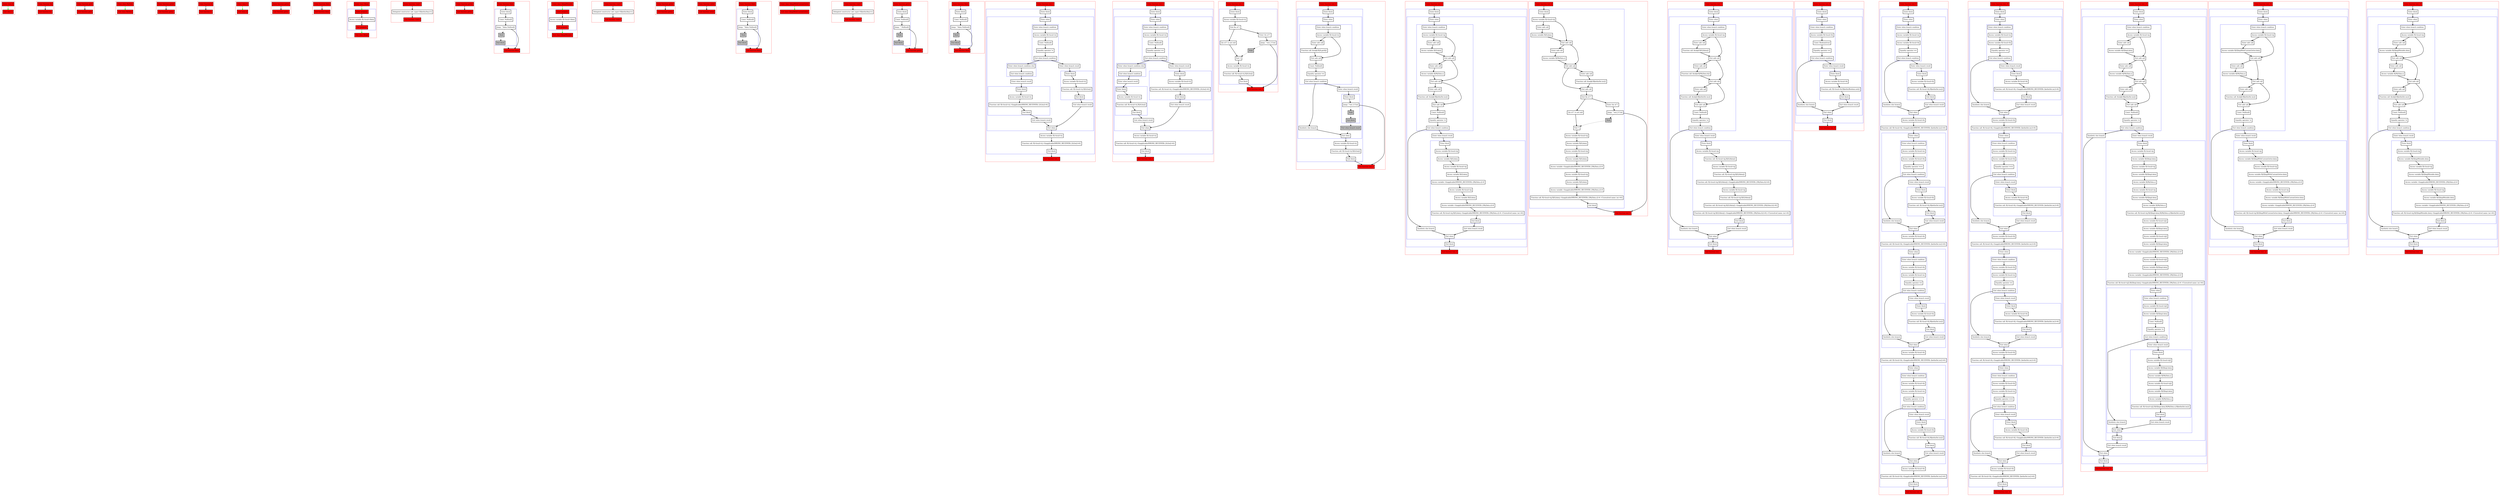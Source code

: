 digraph nullability_kt {
    graph [nodesep=3]
    node [shape=box penwidth=2]
    edge [penwidth=2]

    subgraph cluster_0 {
        color=red
        0 [label="Enter class A" style="filled" fillcolor=red];
        1 [label="Exit class A" style="filled" fillcolor=red];
    }
    0 -> {1} [color=green];

    subgraph cluster_1 {
        color=red
        2 [label="Enter function foo" style="filled" fillcolor=red];
        3 [label="Exit function foo" style="filled" fillcolor=red];
    }
    2 -> {3};

    subgraph cluster_2 {
        color=red
        4 [label="Enter function getA" style="filled" fillcolor=red];
        5 [label="Exit function getA" style="filled" fillcolor=red];
    }
    4 -> {5};

    subgraph cluster_3 {
        color=red
        6 [label="Enter class MyData" style="filled" fillcolor=red];
        7 [label="Exit class MyData" style="filled" fillcolor=red];
    }
    6 -> {7} [color=green];

    subgraph cluster_4 {
        color=red
        8 [label="Enter function getter" style="filled" fillcolor=red];
        9 [label="Exit function getter" style="filled" fillcolor=red];
    }
    8 -> {9};

    subgraph cluster_5 {
        color=red
        10 [label="Enter function fs" style="filled" fillcolor=red];
        11 [label="Exit function fs" style="filled" fillcolor=red];
    }
    10 -> {11};

    subgraph cluster_6 {
        color=red
        12 [label="Enter class Q" style="filled" fillcolor=red];
        13 [label="Exit class Q" style="filled" fillcolor=red];
    }
    12 -> {13} [color=green];

    subgraph cluster_7 {
        color=red
        14 [label="Enter function getter" style="filled" fillcolor=red];
        15 [label="Exit function getter" style="filled" fillcolor=red];
    }
    14 -> {15};

    subgraph cluster_8 {
        color=red
        16 [label="Enter function fdata" style="filled" fillcolor=red];
        17 [label="Exit function fdata" style="filled" fillcolor=red];
    }
    16 -> {17};

    subgraph cluster_9 {
        color=red
        18 [label="Enter class QImpl" style="filled" fillcolor=red];
        subgraph cluster_10 {
            color=blue
            20 [label="Enter property" style="filled" fillcolor=red];
            21 [label="Access variable R|<local>/data|"];
            22 [label="Exit property" style="filled" fillcolor=red];
        }
        19 [label="Exit class QImpl" style="filled" fillcolor=red];
    }
    18 -> {20} [color=green];
    20 -> {21};
    21 -> {22};
    22 -> {19} [color=green];

    subgraph cluster_11 {
        color=red
        23 [label="Enter function <init>" style="filled" fillcolor=red];
        24 [label="Delegated constructor call: super<R|kotlin/Any|>()"];
        25 [label="Exit function <init>" style="filled" fillcolor=red];
    }
    23 -> {24};
    24 -> {25};

    subgraph cluster_12 {
        color=red
        26 [label="Enter function getter" style="filled" fillcolor=red];
        27 [label="Exit function getter" style="filled" fillcolor=red];
    }
    26 -> {27};

    subgraph cluster_13 {
        color=red
        28 [label="Enter function fdata" style="filled" fillcolor=red];
        subgraph cluster_14 {
            color=blue
            29 [label="Enter block"];
            30 [label="Const: Null(null)"];
            31 [label="Jump: ^fdata Null(null)"];
            32 [label="Stub" style="filled" fillcolor=gray];
            33 [label="Exit block" style="filled" fillcolor=gray];
        }
        34 [label="Exit function fdata" style="filled" fillcolor=red];
    }
    28 -> {29};
    29 -> {30};
    30 -> {31};
    31 -> {34};
    31 -> {32} [style=dotted];
    32 -> {33} [style=dotted];
    33 -> {34} [style=dotted];

    subgraph cluster_15 {
        color=red
        35 [label="Enter class QImplMutable" style="filled" fillcolor=red];
        subgraph cluster_16 {
            color=blue
            37 [label="Enter property" style="filled" fillcolor=red];
            38 [label="Access variable R|<local>/data|"];
            39 [label="Exit property" style="filled" fillcolor=red];
        }
        36 [label="Exit class QImplMutable" style="filled" fillcolor=red];
    }
    35 -> {37} [color=green];
    37 -> {38};
    38 -> {39};
    39 -> {36} [color=green];

    subgraph cluster_17 {
        color=red
        40 [label="Enter function <init>" style="filled" fillcolor=red];
        41 [label="Delegated constructor call: super<R|kotlin/Any|>()"];
        42 [label="Exit function <init>" style="filled" fillcolor=red];
    }
    40 -> {41};
    41 -> {42};

    subgraph cluster_18 {
        color=red
        43 [label="Enter function getter" style="filled" fillcolor=red];
        44 [label="Exit function getter" style="filled" fillcolor=red];
    }
    43 -> {44};

    subgraph cluster_19 {
        color=red
        45 [label="Enter function setter" style="filled" fillcolor=red];
        46 [label="Exit function setter" style="filled" fillcolor=red];
    }
    45 -> {46};

    subgraph cluster_20 {
        color=red
        47 [label="Enter function fdata" style="filled" fillcolor=red];
        subgraph cluster_21 {
            color=blue
            48 [label="Enter block"];
            49 [label="Const: Null(null)"];
            50 [label="Jump: ^fdata Null(null)"];
            51 [label="Stub" style="filled" fillcolor=gray];
            52 [label="Exit block" style="filled" fillcolor=gray];
        }
        53 [label="Exit function fdata" style="filled" fillcolor=red];
    }
    47 -> {48};
    48 -> {49};
    49 -> {50};
    50 -> {53};
    50 -> {51} [style=dotted];
    51 -> {52} [style=dotted];
    52 -> {53} [style=dotted];

    subgraph cluster_22 {
        color=red
        54 [label="Enter class QImplWithCustomGetter" style="filled" fillcolor=red];
        55 [label="Exit class QImplWithCustomGetter" style="filled" fillcolor=red];
    }
    54 -> {55} [color=green];

    subgraph cluster_23 {
        color=red
        56 [label="Enter function <init>" style="filled" fillcolor=red];
        57 [label="Delegated constructor call: super<R|kotlin/Any|>()"];
        58 [label="Exit function <init>" style="filled" fillcolor=red];
    }
    56 -> {57};
    57 -> {58};

    subgraph cluster_24 {
        color=red
        59 [label="Enter function getter" style="filled" fillcolor=red];
        subgraph cluster_25 {
            color=blue
            60 [label="Enter block"];
            61 [label="Const: Null(null)"];
            62 [label="Jump: ^ Null(null)"];
            63 [label="Stub" style="filled" fillcolor=gray];
            64 [label="Exit block" style="filled" fillcolor=gray];
        }
        65 [label="Exit function getter" style="filled" fillcolor=red];
    }
    59 -> {60};
    60 -> {61};
    61 -> {62};
    62 -> {65};
    62 -> {63} [style=dotted];
    63 -> {64} [style=dotted];
    64 -> {65} [style=dotted];

    subgraph cluster_26 {
        color=red
        66 [label="Enter function fdata" style="filled" fillcolor=red];
        subgraph cluster_27 {
            color=blue
            67 [label="Enter block"];
            68 [label="Const: Null(null)"];
            69 [label="Jump: ^fdata Null(null)"];
            70 [label="Stub" style="filled" fillcolor=gray];
            71 [label="Exit block" style="filled" fillcolor=gray];
        }
        72 [label="Exit function fdata" style="filled" fillcolor=red];
    }
    66 -> {67};
    67 -> {68};
    68 -> {69};
    69 -> {72};
    69 -> {70} [style=dotted];
    70 -> {71} [style=dotted];
    71 -> {72} [style=dotted];

    subgraph cluster_28 {
        color=red
        73 [label="Enter function test_1" style="filled" fillcolor=red];
        subgraph cluster_29 {
            color=blue
            74 [label="Enter block"];
            subgraph cluster_30 {
                color=blue
                75 [label="Enter when"];
                subgraph cluster_31 {
                    color=blue
                    76 [label="Enter when branch condition "];
                    77 [label="Access variable R|<local>/x|"];
                    78 [label="Const: Null(null)"];
                    79 [label="Equality operator !="];
                    80 [label="Exit when branch condition"];
                }
                subgraph cluster_32 {
                    color=blue
                    81 [label="Enter when branch condition else"];
                    82 [label="Exit when branch condition"];
                }
                83 [label="Enter when branch result"];
                subgraph cluster_33 {
                    color=blue
                    84 [label="Enter block"];
                    85 [label="Access variable R|<local>/x|"];
                    86 [label="Function call: R|<local>/x|.<Inapplicable(WRONG_RECEIVER): [/A.foo]>#()"];
                    87 [label="Exit block"];
                }
                88 [label="Exit when branch result"];
                89 [label="Enter when branch result"];
                subgraph cluster_34 {
                    color=blue
                    90 [label="Enter block"];
                    91 [label="Access variable R|<local>/x|"];
                    92 [label="Function call: R|<local>/x|.R|/A.foo|()"];
                    93 [label="Exit block"];
                }
                94 [label="Exit when branch result"];
                95 [label="Exit when"];
            }
            96 [label="Access variable R|<local>/x|"];
            97 [label="Function call: R|<local>/x|.<Inapplicable(WRONG_RECEIVER): [/A.foo]>#()"];
            98 [label="Exit block"];
        }
        99 [label="Exit function test_1" style="filled" fillcolor=red];
    }
    73 -> {74};
    74 -> {75};
    75 -> {76};
    76 -> {77};
    77 -> {78};
    78 -> {79};
    79 -> {80};
    80 -> {89 81};
    81 -> {82};
    82 -> {83};
    83 -> {84};
    84 -> {85};
    85 -> {86};
    86 -> {87};
    87 -> {88};
    88 -> {95};
    89 -> {90};
    90 -> {91};
    91 -> {92};
    92 -> {93};
    93 -> {94};
    94 -> {95};
    95 -> {96};
    96 -> {97};
    97 -> {98};
    98 -> {99};

    subgraph cluster_35 {
        color=red
        100 [label="Enter function test_2" style="filled" fillcolor=red];
        subgraph cluster_36 {
            color=blue
            101 [label="Enter block"];
            subgraph cluster_37 {
                color=blue
                102 [label="Enter when"];
                subgraph cluster_38 {
                    color=blue
                    103 [label="Enter when branch condition "];
                    104 [label="Access variable R|<local>/x|"];
                    105 [label="Const: Null(null)"];
                    106 [label="Equality operator =="];
                    107 [label="Exit when branch condition"];
                }
                subgraph cluster_39 {
                    color=blue
                    108 [label="Enter when branch condition else"];
                    109 [label="Exit when branch condition"];
                }
                110 [label="Enter when branch result"];
                subgraph cluster_40 {
                    color=blue
                    111 [label="Enter block"];
                    112 [label="Access variable R|<local>/x|"];
                    113 [label="Function call: R|<local>/x|.R|/A.foo|()"];
                    114 [label="Exit block"];
                }
                115 [label="Exit when branch result"];
                116 [label="Enter when branch result"];
                subgraph cluster_41 {
                    color=blue
                    117 [label="Enter block"];
                    118 [label="Access variable R|<local>/x|"];
                    119 [label="Function call: R|<local>/x|.<Inapplicable(WRONG_RECEIVER): [/A.foo]>#()"];
                    120 [label="Exit block"];
                }
                121 [label="Exit when branch result"];
                122 [label="Exit when"];
            }
            123 [label="Access variable R|<local>/x|"];
            124 [label="Function call: R|<local>/x|.<Inapplicable(WRONG_RECEIVER): [/A.foo]>#()"];
            125 [label="Exit block"];
        }
        126 [label="Exit function test_2" style="filled" fillcolor=red];
    }
    100 -> {101};
    101 -> {102};
    102 -> {103};
    103 -> {104};
    104 -> {105};
    105 -> {106};
    106 -> {107};
    107 -> {116 108};
    108 -> {109};
    109 -> {110};
    110 -> {111};
    111 -> {112};
    112 -> {113};
    113 -> {114};
    114 -> {115};
    115 -> {122};
    116 -> {117};
    117 -> {118};
    118 -> {119};
    119 -> {120};
    120 -> {121};
    121 -> {122};
    122 -> {123};
    123 -> {124};
    124 -> {125};
    125 -> {126};

    subgraph cluster_42 {
        color=red
        127 [label="Enter function test_3" style="filled" fillcolor=red];
        subgraph cluster_43 {
            color=blue
            128 [label="Enter block"];
            129 [label="Access variable R|<local>/x|"];
            130 [label="Exit lhs of ?:"];
            131 [label="Enter rhs of ?:"];
            132 [label="Jump: ^test_3 Unit"];
            133 [label="Stub" style="filled" fillcolor=gray];
            134 [label="Lhs of ?: is not null"];
            135 [label="Exit ?:"];
            136 [label="Access variable R|<local>/x|"];
            137 [label="Function call: R|<local>/x|.R|/A.foo|()"];
            138 [label="Exit block"];
        }
        139 [label="Exit function test_3" style="filled" fillcolor=red];
    }
    127 -> {128};
    128 -> {129};
    129 -> {130};
    130 -> {134 131};
    131 -> {132};
    132 -> {139};
    132 -> {133} [style=dotted];
    133 -> {135} [style=dotted];
    134 -> {135};
    135 -> {136};
    136 -> {137};
    137 -> {138};
    138 -> {139};

    subgraph cluster_44 {
        color=red
        140 [label="Enter function test_4" style="filled" fillcolor=red];
        subgraph cluster_45 {
            color=blue
            141 [label="Enter block"];
            subgraph cluster_46 {
                color=blue
                142 [label="Enter when"];
                subgraph cluster_47 {
                    color=blue
                    143 [label="Enter when branch condition "];
                    144 [label="Access variable R|<local>/x|"];
                    145 [label="Enter safe call"];
                    146 [label="Function call: $subj$.R|/A.getA|()"];
                    147 [label="Exit safe call"];
                    148 [label="Const: Null(null)"];
                    149 [label="Equality operator =="];
                    150 [label="Exit when branch condition"];
                }
                151 [label="Synthetic else branch"];
                152 [label="Enter when branch result"];
                subgraph cluster_48 {
                    color=blue
                    153 [label="Enter block"];
                    154 [label="Jump: ^test_4 Unit"];
                    155 [label="Stub" style="filled" fillcolor=gray];
                    156 [label="Exit block" style="filled" fillcolor=gray];
                }
                157 [label="Exit when branch result" style="filled" fillcolor=gray];
                158 [label="Exit when"];
            }
            159 [label="Access variable R|<local>/x|"];
            160 [label="Function call: R|<local>/x|.R|/A.foo|()"];
            161 [label="Exit block"];
        }
        162 [label="Exit function test_4" style="filled" fillcolor=red];
    }
    140 -> {141};
    141 -> {142};
    142 -> {143};
    143 -> {144};
    144 -> {145 147};
    145 -> {146};
    146 -> {147};
    147 -> {148};
    148 -> {149};
    149 -> {150};
    150 -> {152 151};
    151 -> {158};
    152 -> {153};
    153 -> {154};
    154 -> {162};
    154 -> {155} [style=dotted];
    155 -> {156} [style=dotted];
    156 -> {157} [style=dotted];
    157 -> {158} [style=dotted];
    158 -> {159};
    159 -> {160};
    160 -> {161};
    161 -> {162};

    subgraph cluster_49 {
        color=red
        163 [label="Enter function test_5" style="filled" fillcolor=red];
        subgraph cluster_50 {
            color=blue
            164 [label="Enter block"];
            subgraph cluster_51 {
                color=blue
                165 [label="Enter when"];
                subgraph cluster_52 {
                    color=blue
                    166 [label="Enter when branch condition "];
                    167 [label="Access variable R|<local>/q|"];
                    168 [label="Enter safe call"];
                    169 [label="Access variable R|/Q.data|"];
                    170 [label="Exit safe call"];
                    171 [label="Enter safe call"];
                    172 [label="Access variable R|/MyData.s|"];
                    173 [label="Exit safe call"];
                    174 [label="Enter safe call"];
                    175 [label="Function call: $subj$.R|kotlin/Int.inc|()"];
                    176 [label="Exit safe call"];
                    177 [label="Const: Null(null)"];
                    178 [label="Equality operator !="];
                    179 [label="Exit when branch condition"];
                }
                180 [label="Synthetic else branch"];
                181 [label="Enter when branch result"];
                subgraph cluster_53 {
                    color=blue
                    182 [label="Enter block"];
                    183 [label="Access variable R|<local>/q|"];
                    184 [label="Access variable R|/Q.data|"];
                    185 [label="Access variable R|<local>/q|"];
                    186 [label="Access variable R|/Q.data|"];
                    187 [label="Access variable <Inapplicable(WRONG_RECEIVER): [/MyData.s]>#"];
                    188 [label="Access variable R|<local>/q|"];
                    189 [label="Access variable R|/Q.data|"];
                    190 [label="Access variable <Inapplicable(WRONG_RECEIVER): [/MyData.s]>#"];
                    191 [label="Function call: R|<local>/q|.R|/Q.data|.<Inapplicable(WRONG_RECEIVER): [/MyData.s]>#.<Unresolved name: inc>#()"];
                    192 [label="Exit block"];
                }
                193 [label="Exit when branch result"];
                194 [label="Exit when"];
            }
            195 [label="Exit block"];
        }
        196 [label="Exit function test_5" style="filled" fillcolor=red];
    }
    163 -> {164};
    164 -> {165};
    165 -> {166};
    166 -> {167};
    167 -> {168 170};
    168 -> {169};
    169 -> {170};
    170 -> {171 173};
    171 -> {172};
    172 -> {173};
    173 -> {174 176};
    174 -> {175};
    175 -> {176};
    176 -> {177};
    177 -> {178};
    178 -> {179};
    179 -> {181 180};
    180 -> {194};
    181 -> {182};
    182 -> {183};
    183 -> {184};
    184 -> {185};
    185 -> {186};
    186 -> {187};
    187 -> {188};
    188 -> {189};
    189 -> {190};
    190 -> {191};
    191 -> {192};
    192 -> {193};
    193 -> {194};
    194 -> {195};
    195 -> {196};

    subgraph cluster_54 {
        color=red
        197 [label="Enter function test_6" style="filled" fillcolor=red];
        subgraph cluster_55 {
            color=blue
            198 [label="Enter block"];
            199 [label="Access variable R|<local>/q|"];
            200 [label="Enter safe call"];
            201 [label="Access variable R|/Q.data|"];
            202 [label="Exit safe call"];
            203 [label="Enter safe call"];
            204 [label="Access variable R|/MyData.s|"];
            205 [label="Exit safe call"];
            206 [label="Enter safe call"];
            207 [label="Function call: $subj$.R|kotlin/Int.inc|()"];
            208 [label="Exit safe call"];
            209 [label="Exit lhs of ?:"];
            210 [label="Enter rhs of ?:"];
            211 [label="Jump: ^test_6 Unit"];
            212 [label="Stub" style="filled" fillcolor=gray];
            213 [label="Lhs of ?: is not null"];
            214 [label="Exit ?:"];
            215 [label="Access variable R|<local>/q|"];
            216 [label="Access variable R|/Q.data|"];
            217 [label="Access variable R|<local>/q|"];
            218 [label="Access variable R|/Q.data|"];
            219 [label="Access variable <Inapplicable(WRONG_RECEIVER): [/MyData.s]>#"];
            220 [label="Access variable R|<local>/q|"];
            221 [label="Access variable R|/Q.data|"];
            222 [label="Access variable <Inapplicable(WRONG_RECEIVER): [/MyData.s]>#"];
            223 [label="Function call: R|<local>/q|.R|/Q.data|.<Inapplicable(WRONG_RECEIVER): [/MyData.s]>#.<Unresolved name: inc>#()"];
            224 [label="Exit block"];
        }
        225 [label="Exit function test_6" style="filled" fillcolor=red];
    }
    197 -> {198};
    198 -> {199};
    199 -> {200 202};
    200 -> {201};
    201 -> {202};
    202 -> {203 205};
    203 -> {204};
    204 -> {205};
    205 -> {206 208};
    206 -> {207};
    207 -> {208};
    208 -> {209};
    209 -> {213 210};
    210 -> {211};
    211 -> {225};
    211 -> {212} [style=dotted];
    212 -> {214} [style=dotted];
    213 -> {214};
    214 -> {215};
    215 -> {216};
    216 -> {217};
    217 -> {218};
    218 -> {219};
    219 -> {220};
    220 -> {221};
    221 -> {222};
    222 -> {223};
    223 -> {224};
    224 -> {225};

    subgraph cluster_56 {
        color=red
        226 [label="Enter function test_7" style="filled" fillcolor=red];
        subgraph cluster_57 {
            color=blue
            227 [label="Enter block"];
            subgraph cluster_58 {
                color=blue
                228 [label="Enter when"];
                subgraph cluster_59 {
                    color=blue
                    229 [label="Enter when branch condition "];
                    230 [label="Access variable R|<local>/q|"];
                    231 [label="Enter safe call"];
                    232 [label="Function call: $subj$.R|/Q.fdata|()"];
                    233 [label="Exit safe call"];
                    234 [label="Enter safe call"];
                    235 [label="Function call: $subj$.R|/MyData.fs|()"];
                    236 [label="Exit safe call"];
                    237 [label="Enter safe call"];
                    238 [label="Function call: $subj$.R|kotlin/Int.inc|()"];
                    239 [label="Exit safe call"];
                    240 [label="Const: Null(null)"];
                    241 [label="Equality operator !="];
                    242 [label="Exit when branch condition"];
                }
                243 [label="Synthetic else branch"];
                244 [label="Enter when branch result"];
                subgraph cluster_60 {
                    color=blue
                    245 [label="Enter block"];
                    246 [label="Access variable R|<local>/q|"];
                    247 [label="Function call: R|<local>/q|.R|/Q.fdata|()"];
                    248 [label="Access variable R|<local>/q|"];
                    249 [label="Function call: R|<local>/q|.R|/Q.fdata|()"];
                    250 [label="Function call: R|<local>/q|.R|/Q.fdata|().<Inapplicable(WRONG_RECEIVER): [/MyData.fs]>#()"];
                    251 [label="Access variable R|<local>/q|"];
                    252 [label="Function call: R|<local>/q|.R|/Q.fdata|()"];
                    253 [label="Function call: R|<local>/q|.R|/Q.fdata|().<Inapplicable(WRONG_RECEIVER): [/MyData.fs]>#()"];
                    254 [label="Function call: R|<local>/q|.R|/Q.fdata|().<Inapplicable(WRONG_RECEIVER): [/MyData.fs]>#().<Unresolved name: inc>#()"];
                    255 [label="Exit block"];
                }
                256 [label="Exit when branch result"];
                257 [label="Exit when"];
            }
            258 [label="Exit block"];
        }
        259 [label="Exit function test_7" style="filled" fillcolor=red];
    }
    226 -> {227};
    227 -> {228};
    228 -> {229};
    229 -> {230};
    230 -> {231 233};
    231 -> {232};
    232 -> {233};
    233 -> {234 236};
    234 -> {235};
    235 -> {236};
    236 -> {237 239};
    237 -> {238};
    238 -> {239};
    239 -> {240};
    240 -> {241};
    241 -> {242};
    242 -> {244 243};
    243 -> {257};
    244 -> {245};
    245 -> {246};
    246 -> {247};
    247 -> {248};
    248 -> {249};
    249 -> {250};
    250 -> {251};
    251 -> {252};
    252 -> {253};
    253 -> {254};
    254 -> {255};
    255 -> {256};
    256 -> {257};
    257 -> {258};
    258 -> {259};

    subgraph cluster_61 {
        color=red
        260 [label="Enter function test_8" style="filled" fillcolor=red];
        subgraph cluster_62 {
            color=blue
            261 [label="Enter block"];
            subgraph cluster_63 {
                color=blue
                262 [label="Enter when"];
                subgraph cluster_64 {
                    color=blue
                    263 [label="Enter when branch condition "];
                    264 [label="Access variable R|<local>/b|"];
                    265 [label="Const: Boolean(true)"];
                    266 [label="Equality operator =="];
                    267 [label="Exit when branch condition"];
                }
                268 [label="Synthetic else branch"];
                269 [label="Enter when branch result"];
                subgraph cluster_65 {
                    color=blue
                    270 [label="Enter block"];
                    271 [label="Access variable R|<local>/b|"];
                    272 [label="Function call: R|<local>/b|.R|kotlin/Boolean.not|()"];
                    273 [label="Exit block"];
                }
                274 [label="Exit when branch result"];
                275 [label="Exit when"];
            }
            276 [label="Exit block"];
        }
        277 [label="Exit function test_8" style="filled" fillcolor=red];
    }
    260 -> {261};
    261 -> {262};
    262 -> {263};
    263 -> {264};
    264 -> {265};
    265 -> {266};
    266 -> {267};
    267 -> {269 268};
    268 -> {275};
    269 -> {270};
    270 -> {271};
    271 -> {272};
    272 -> {273};
    273 -> {274};
    274 -> {275};
    275 -> {276};
    276 -> {277};

    subgraph cluster_66 {
        color=red
        278 [label="Enter function test_9" style="filled" fillcolor=red];
        subgraph cluster_67 {
            color=blue
            279 [label="Enter block"];
            subgraph cluster_68 {
                color=blue
                280 [label="Enter when"];
                subgraph cluster_69 {
                    color=blue
                    281 [label="Enter when branch condition "];
                    282 [label="Access variable R|<local>/a|"];
                    283 [label="Access variable R|<local>/b|"];
                    284 [label="Equality operator =="];
                    285 [label="Exit when branch condition"];
                }
                286 [label="Synthetic else branch"];
                287 [label="Enter when branch result"];
                subgraph cluster_70 {
                    color=blue
                    288 [label="Enter block"];
                    289 [label="Access variable R|<local>/b|"];
                    290 [label="Function call: R|<local>/b|.R|kotlin/Int.inc|()"];
                    291 [label="Exit block"];
                }
                292 [label="Exit when branch result"];
                293 [label="Exit when"];
            }
            294 [label="Access variable R|<local>/b|"];
            295 [label="Function call: R|<local>/b|.<Inapplicable(WRONG_RECEIVER): [kotlin/Int.inc]>#()"];
            subgraph cluster_71 {
                color=blue
                296 [label="Enter when"];
                subgraph cluster_72 {
                    color=blue
                    297 [label="Enter when branch condition "];
                    298 [label="Access variable R|<local>/a|"];
                    299 [label="Access variable R|<local>/b|"];
                    300 [label="Equality operator ==="];
                    301 [label="Exit when branch condition"];
                }
                302 [label="Synthetic else branch"];
                303 [label="Enter when branch result"];
                subgraph cluster_73 {
                    color=blue
                    304 [label="Enter block"];
                    305 [label="Access variable R|<local>/b|"];
                    306 [label="Function call: R|<local>/b|.R|kotlin/Int.inc|()"];
                    307 [label="Exit block"];
                }
                308 [label="Exit when branch result"];
                309 [label="Exit when"];
            }
            310 [label="Access variable R|<local>/b|"];
            311 [label="Function call: R|<local>/b|.<Inapplicable(WRONG_RECEIVER): [kotlin/Int.inc]>#()"];
            subgraph cluster_74 {
                color=blue
                312 [label="Enter when"];
                subgraph cluster_75 {
                    color=blue
                    313 [label="Enter when branch condition "];
                    314 [label="Access variable R|<local>/b|"];
                    315 [label="Access variable R|<local>/a|"];
                    316 [label="Equality operator =="];
                    317 [label="Exit when branch condition"];
                }
                318 [label="Synthetic else branch"];
                319 [label="Enter when branch result"];
                subgraph cluster_76 {
                    color=blue
                    320 [label="Enter block"];
                    321 [label="Access variable R|<local>/b|"];
                    322 [label="Function call: R|<local>/b|.R|kotlin/Int.inc|()"];
                    323 [label="Exit block"];
                }
                324 [label="Exit when branch result"];
                325 [label="Exit when"];
            }
            326 [label="Access variable R|<local>/b|"];
            327 [label="Function call: R|<local>/b|.<Inapplicable(WRONG_RECEIVER): [kotlin/Int.inc]>#()"];
            subgraph cluster_77 {
                color=blue
                328 [label="Enter when"];
                subgraph cluster_78 {
                    color=blue
                    329 [label="Enter when branch condition "];
                    330 [label="Access variable R|<local>/b|"];
                    331 [label="Access variable R|<local>/a|"];
                    332 [label="Equality operator ==="];
                    333 [label="Exit when branch condition"];
                }
                334 [label="Synthetic else branch"];
                335 [label="Enter when branch result"];
                subgraph cluster_79 {
                    color=blue
                    336 [label="Enter block"];
                    337 [label="Access variable R|<local>/b|"];
                    338 [label="Function call: R|<local>/b|.R|kotlin/Int.inc|()"];
                    339 [label="Exit block"];
                }
                340 [label="Exit when branch result"];
                341 [label="Exit when"];
            }
            342 [label="Access variable R|<local>/b|"];
            343 [label="Function call: R|<local>/b|.<Inapplicable(WRONG_RECEIVER): [kotlin/Int.inc]>#()"];
            344 [label="Exit block"];
        }
        345 [label="Exit function test_9" style="filled" fillcolor=red];
    }
    278 -> {279};
    279 -> {280};
    280 -> {281};
    281 -> {282};
    282 -> {283};
    283 -> {284};
    284 -> {285};
    285 -> {287 286};
    286 -> {293};
    287 -> {288};
    288 -> {289};
    289 -> {290};
    290 -> {291};
    291 -> {292};
    292 -> {293};
    293 -> {294};
    294 -> {295};
    295 -> {296};
    296 -> {297};
    297 -> {298};
    298 -> {299};
    299 -> {300};
    300 -> {301};
    301 -> {303 302};
    302 -> {309};
    303 -> {304};
    304 -> {305};
    305 -> {306};
    306 -> {307};
    307 -> {308};
    308 -> {309};
    309 -> {310};
    310 -> {311};
    311 -> {312};
    312 -> {313};
    313 -> {314};
    314 -> {315};
    315 -> {316};
    316 -> {317};
    317 -> {319 318};
    318 -> {325};
    319 -> {320};
    320 -> {321};
    321 -> {322};
    322 -> {323};
    323 -> {324};
    324 -> {325};
    325 -> {326};
    326 -> {327};
    327 -> {328};
    328 -> {329};
    329 -> {330};
    330 -> {331};
    331 -> {332};
    332 -> {333};
    333 -> {335 334};
    334 -> {341};
    335 -> {336};
    336 -> {337};
    337 -> {338};
    338 -> {339};
    339 -> {340};
    340 -> {341};
    341 -> {342};
    342 -> {343};
    343 -> {344};
    344 -> {345};

    subgraph cluster_80 {
        color=red
        346 [label="Enter function test_10" style="filled" fillcolor=red];
        subgraph cluster_81 {
            color=blue
            347 [label="Enter block"];
            subgraph cluster_82 {
                color=blue
                348 [label="Enter when"];
                subgraph cluster_83 {
                    color=blue
                    349 [label="Enter when branch condition "];
                    350 [label="Access variable R|<local>/a|"];
                    351 [label="Access variable R|<local>/b|"];
                    352 [label="Equality operator =="];
                    353 [label="Exit when branch condition"];
                }
                354 [label="Synthetic else branch"];
                355 [label="Enter when branch result"];
                subgraph cluster_84 {
                    color=blue
                    356 [label="Enter block"];
                    357 [label="Access variable R|<local>/b|"];
                    358 [label="Function call: R|<local>/b|.<Inapplicable(WRONG_RECEIVER): [kotlin/Int.inc]>#()"];
                    359 [label="Exit block"];
                }
                360 [label="Exit when branch result"];
                361 [label="Exit when"];
            }
            362 [label="Access variable R|<local>/b|"];
            363 [label="Function call: R|<local>/b|.<Inapplicable(WRONG_RECEIVER): [kotlin/Int.inc]>#()"];
            subgraph cluster_85 {
                color=blue
                364 [label="Enter when"];
                subgraph cluster_86 {
                    color=blue
                    365 [label="Enter when branch condition "];
                    366 [label="Access variable R|<local>/a|"];
                    367 [label="Access variable R|<local>/b|"];
                    368 [label="Equality operator ==="];
                    369 [label="Exit when branch condition"];
                }
                370 [label="Synthetic else branch"];
                371 [label="Enter when branch result"];
                subgraph cluster_87 {
                    color=blue
                    372 [label="Enter block"];
                    373 [label="Access variable R|<local>/b|"];
                    374 [label="Function call: R|<local>/b|.<Inapplicable(WRONG_RECEIVER): [kotlin/Int.inc]>#()"];
                    375 [label="Exit block"];
                }
                376 [label="Exit when branch result"];
                377 [label="Exit when"];
            }
            378 [label="Access variable R|<local>/b|"];
            379 [label="Function call: R|<local>/b|.<Inapplicable(WRONG_RECEIVER): [kotlin/Int.inc]>#()"];
            subgraph cluster_88 {
                color=blue
                380 [label="Enter when"];
                subgraph cluster_89 {
                    color=blue
                    381 [label="Enter when branch condition "];
                    382 [label="Access variable R|<local>/b|"];
                    383 [label="Access variable R|<local>/a|"];
                    384 [label="Equality operator =="];
                    385 [label="Exit when branch condition"];
                }
                386 [label="Synthetic else branch"];
                387 [label="Enter when branch result"];
                subgraph cluster_90 {
                    color=blue
                    388 [label="Enter block"];
                    389 [label="Access variable R|<local>/b|"];
                    390 [label="Function call: R|<local>/b|.<Inapplicable(WRONG_RECEIVER): [kotlin/Int.inc]>#()"];
                    391 [label="Exit block"];
                }
                392 [label="Exit when branch result"];
                393 [label="Exit when"];
            }
            394 [label="Access variable R|<local>/b|"];
            395 [label="Function call: R|<local>/b|.<Inapplicable(WRONG_RECEIVER): [kotlin/Int.inc]>#()"];
            subgraph cluster_91 {
                color=blue
                396 [label="Enter when"];
                subgraph cluster_92 {
                    color=blue
                    397 [label="Enter when branch condition "];
                    398 [label="Access variable R|<local>/b|"];
                    399 [label="Access variable R|<local>/a|"];
                    400 [label="Equality operator ==="];
                    401 [label="Exit when branch condition"];
                }
                402 [label="Synthetic else branch"];
                403 [label="Enter when branch result"];
                subgraph cluster_93 {
                    color=blue
                    404 [label="Enter block"];
                    405 [label="Access variable R|<local>/b|"];
                    406 [label="Function call: R|<local>/b|.<Inapplicable(WRONG_RECEIVER): [kotlin/Int.inc]>#()"];
                    407 [label="Exit block"];
                }
                408 [label="Exit when branch result"];
                409 [label="Exit when"];
            }
            410 [label="Access variable R|<local>/b|"];
            411 [label="Function call: R|<local>/b|.<Inapplicable(WRONG_RECEIVER): [kotlin/Int.inc]>#()"];
            412 [label="Exit block"];
        }
        413 [label="Exit function test_10" style="filled" fillcolor=red];
    }
    346 -> {347};
    347 -> {348};
    348 -> {349};
    349 -> {350};
    350 -> {351};
    351 -> {352};
    352 -> {353};
    353 -> {355 354};
    354 -> {361};
    355 -> {356};
    356 -> {357};
    357 -> {358};
    358 -> {359};
    359 -> {360};
    360 -> {361};
    361 -> {362};
    362 -> {363};
    363 -> {364};
    364 -> {365};
    365 -> {366};
    366 -> {367};
    367 -> {368};
    368 -> {369};
    369 -> {371 370};
    370 -> {377};
    371 -> {372};
    372 -> {373};
    373 -> {374};
    374 -> {375};
    375 -> {376};
    376 -> {377};
    377 -> {378};
    378 -> {379};
    379 -> {380};
    380 -> {381};
    381 -> {382};
    382 -> {383};
    383 -> {384};
    384 -> {385};
    385 -> {387 386};
    386 -> {393};
    387 -> {388};
    388 -> {389};
    389 -> {390};
    390 -> {391};
    391 -> {392};
    392 -> {393};
    393 -> {394};
    394 -> {395};
    395 -> {396};
    396 -> {397};
    397 -> {398};
    398 -> {399};
    399 -> {400};
    400 -> {401};
    401 -> {403 402};
    402 -> {409};
    403 -> {404};
    404 -> {405};
    405 -> {406};
    406 -> {407};
    407 -> {408};
    408 -> {409};
    409 -> {410};
    410 -> {411};
    411 -> {412};
    412 -> {413};

    subgraph cluster_94 {
        color=red
        414 [label="Enter function test_11" style="filled" fillcolor=red];
        subgraph cluster_95 {
            color=blue
            415 [label="Enter block"];
            subgraph cluster_96 {
                color=blue
                416 [label="Enter when"];
                subgraph cluster_97 {
                    color=blue
                    417 [label="Enter when branch condition "];
                    418 [label="Access variable R|<local>/q|"];
                    419 [label="Enter safe call"];
                    420 [label="Access variable R|/QImpl.data|"];
                    421 [label="Exit safe call"];
                    422 [label="Enter safe call"];
                    423 [label="Access variable R|/MyData.s|"];
                    424 [label="Exit safe call"];
                    425 [label="Enter safe call"];
                    426 [label="Function call: $subj$.R|kotlin/Int.inc|()"];
                    427 [label="Exit safe call"];
                    428 [label="Const: Null(null)"];
                    429 [label="Equality operator !="];
                    430 [label="Exit when branch condition"];
                }
                431 [label="Synthetic else branch"];
                432 [label="Enter when branch result"];
                subgraph cluster_98 {
                    color=blue
                    433 [label="Enter block"];
                    434 [label="Access variable R|<local>/q|"];
                    435 [label="Access variable R|/QImpl.data|"];
                    436 [label="Access variable R|<local>/q|"];
                    437 [label="Access variable R|/QImpl.data|"];
                    438 [label="Access variable R|/MyData.s|"];
                    439 [label="Access variable R|<local>/q|"];
                    440 [label="Access variable R|/QImpl.data|"];
                    441 [label="Access variable R|/MyData.s|"];
                    442 [label="Function call: R|<local>/q|.R|/QImpl.data|.R|/MyData.s|.R|kotlin/Int.inc|()"];
                    443 [label="Access variable R|<local>/q2|"];
                    444 [label="Access variable R|/QImpl.data|"];
                    445 [label="Access variable R|<local>/q2|"];
                    446 [label="Access variable R|/QImpl.data|"];
                    447 [label="Access variable <Inapplicable(WRONG_RECEIVER): [/MyData.s]>#"];
                    448 [label="Access variable R|<local>/q2|"];
                    449 [label="Access variable R|/QImpl.data|"];
                    450 [label="Access variable <Inapplicable(WRONG_RECEIVER): [/MyData.s]>#"];
                    451 [label="Function call: R|<local>/q2|.R|/QImpl.data|.<Inapplicable(WRONG_RECEIVER): [/MyData.s]>#.<Unresolved name: inc>#()"];
                    subgraph cluster_99 {
                        color=blue
                        452 [label="Enter when"];
                        subgraph cluster_100 {
                            color=blue
                            453 [label="Enter when branch condition "];
                            454 [label="Access variable R|<local>/q2|"];
                            455 [label="Access variable R|/QImpl.data|"];
                            456 [label="Const: Null(null)"];
                            457 [label="Equality operator !="];
                            458 [label="Exit when branch condition"];
                        }
                        459 [label="Synthetic else branch"];
                        460 [label="Enter when branch result"];
                        subgraph cluster_101 {
                            color=blue
                            461 [label="Enter block"];
                            462 [label="Access variable R|<local>/q2|"];
                            463 [label="Access variable R|/QImpl.data|"];
                            464 [label="Access variable R|/MyData.s|"];
                            465 [label="Access variable R|<local>/q2|"];
                            466 [label="Access variable R|/QImpl.data|"];
                            467 [label="Access variable R|/MyData.s|"];
                            468 [label="Function call: R|<local>/q2|.R|/QImpl.data|.R|/MyData.s|.R|kotlin/Int.inc|()"];
                            469 [label="Exit block"];
                        }
                        470 [label="Exit when branch result"];
                        471 [label="Exit when"];
                    }
                    472 [label="Exit block"];
                }
                473 [label="Exit when branch result"];
                474 [label="Exit when"];
            }
            475 [label="Exit block"];
        }
        476 [label="Exit function test_11" style="filled" fillcolor=red];
    }
    414 -> {415};
    415 -> {416};
    416 -> {417};
    417 -> {418};
    418 -> {419 421};
    419 -> {420};
    420 -> {421};
    421 -> {422 424};
    422 -> {423};
    423 -> {424};
    424 -> {425 427};
    425 -> {426};
    426 -> {427};
    427 -> {428};
    428 -> {429};
    429 -> {430};
    430 -> {432 431};
    431 -> {474};
    432 -> {433};
    433 -> {434};
    434 -> {435};
    435 -> {436};
    436 -> {437};
    437 -> {438};
    438 -> {439};
    439 -> {440};
    440 -> {441};
    441 -> {442};
    442 -> {443};
    443 -> {444};
    444 -> {445};
    445 -> {446};
    446 -> {447};
    447 -> {448};
    448 -> {449};
    449 -> {450};
    450 -> {451};
    451 -> {452};
    452 -> {453};
    453 -> {454};
    454 -> {455};
    455 -> {456};
    456 -> {457};
    457 -> {458};
    458 -> {460 459};
    459 -> {471};
    460 -> {461};
    461 -> {462};
    462 -> {463};
    463 -> {464};
    464 -> {465};
    465 -> {466};
    466 -> {467};
    467 -> {468};
    468 -> {469};
    469 -> {470};
    470 -> {471};
    471 -> {472};
    472 -> {473};
    473 -> {474};
    474 -> {475};
    475 -> {476};

    subgraph cluster_102 {
        color=red
        477 [label="Enter function test_12" style="filled" fillcolor=red];
        subgraph cluster_103 {
            color=blue
            478 [label="Enter block"];
            subgraph cluster_104 {
                color=blue
                479 [label="Enter when"];
                subgraph cluster_105 {
                    color=blue
                    480 [label="Enter when branch condition "];
                    481 [label="Access variable R|<local>/q|"];
                    482 [label="Enter safe call"];
                    483 [label="Access variable R|/QImplWithCustomGetter.data|"];
                    484 [label="Exit safe call"];
                    485 [label="Enter safe call"];
                    486 [label="Access variable R|/MyData.s|"];
                    487 [label="Exit safe call"];
                    488 [label="Enter safe call"];
                    489 [label="Function call: $subj$.R|kotlin/Int.inc|()"];
                    490 [label="Exit safe call"];
                    491 [label="Const: Null(null)"];
                    492 [label="Equality operator !="];
                    493 [label="Exit when branch condition"];
                }
                494 [label="Synthetic else branch"];
                495 [label="Enter when branch result"];
                subgraph cluster_106 {
                    color=blue
                    496 [label="Enter block"];
                    497 [label="Access variable R|<local>/q|"];
                    498 [label="Access variable R|/QImplWithCustomGetter.data|"];
                    499 [label="Access variable R|<local>/q|"];
                    500 [label="Access variable R|/QImplWithCustomGetter.data|"];
                    501 [label="Access variable <Inapplicable(WRONG_RECEIVER): [/MyData.s]>#"];
                    502 [label="Access variable R|<local>/q|"];
                    503 [label="Access variable R|/QImplWithCustomGetter.data|"];
                    504 [label="Access variable <Inapplicable(WRONG_RECEIVER): [/MyData.s]>#"];
                    505 [label="Function call: R|<local>/q|.R|/QImplWithCustomGetter.data|.<Inapplicable(WRONG_RECEIVER): [/MyData.s]>#.<Unresolved name: inc>#()"];
                    506 [label="Exit block"];
                }
                507 [label="Exit when branch result"];
                508 [label="Exit when"];
            }
            509 [label="Exit block"];
        }
        510 [label="Exit function test_12" style="filled" fillcolor=red];
    }
    477 -> {478};
    478 -> {479};
    479 -> {480};
    480 -> {481};
    481 -> {482 484};
    482 -> {483};
    483 -> {484};
    484 -> {485 487};
    485 -> {486};
    486 -> {487};
    487 -> {488 490};
    488 -> {489};
    489 -> {490};
    490 -> {491};
    491 -> {492};
    492 -> {493};
    493 -> {495 494};
    494 -> {508};
    495 -> {496};
    496 -> {497};
    497 -> {498};
    498 -> {499};
    499 -> {500};
    500 -> {501};
    501 -> {502};
    502 -> {503};
    503 -> {504};
    504 -> {505};
    505 -> {506};
    506 -> {507};
    507 -> {508};
    508 -> {509};
    509 -> {510};

    subgraph cluster_107 {
        color=red
        511 [label="Enter function test_13" style="filled" fillcolor=red];
        subgraph cluster_108 {
            color=blue
            512 [label="Enter block"];
            subgraph cluster_109 {
                color=blue
                513 [label="Enter when"];
                subgraph cluster_110 {
                    color=blue
                    514 [label="Enter when branch condition "];
                    515 [label="Access variable R|<local>/q|"];
                    516 [label="Enter safe call"];
                    517 [label="Access variable R|/QImplMutable.data|"];
                    518 [label="Exit safe call"];
                    519 [label="Enter safe call"];
                    520 [label="Access variable R|/MyData.s|"];
                    521 [label="Exit safe call"];
                    522 [label="Enter safe call"];
                    523 [label="Function call: $subj$.R|kotlin/Int.inc|()"];
                    524 [label="Exit safe call"];
                    525 [label="Const: Null(null)"];
                    526 [label="Equality operator !="];
                    527 [label="Exit when branch condition"];
                }
                528 [label="Synthetic else branch"];
                529 [label="Enter when branch result"];
                subgraph cluster_111 {
                    color=blue
                    530 [label="Enter block"];
                    531 [label="Access variable R|<local>/q|"];
                    532 [label="Access variable R|/QImplMutable.data|"];
                    533 [label="Access variable R|<local>/q|"];
                    534 [label="Access variable R|/QImplMutable.data|"];
                    535 [label="Access variable <Inapplicable(WRONG_RECEIVER): [/MyData.s]>#"];
                    536 [label="Access variable R|<local>/q|"];
                    537 [label="Access variable R|/QImplMutable.data|"];
                    538 [label="Access variable <Inapplicable(WRONG_RECEIVER): [/MyData.s]>#"];
                    539 [label="Function call: R|<local>/q|.R|/QImplMutable.data|.<Inapplicable(WRONG_RECEIVER): [/MyData.s]>#.<Unresolved name: inc>#()"];
                    540 [label="Exit block"];
                }
                541 [label="Exit when branch result"];
                542 [label="Exit when"];
            }
            543 [label="Exit block"];
        }
        544 [label="Exit function test_13" style="filled" fillcolor=red];
    }
    511 -> {512};
    512 -> {513};
    513 -> {514};
    514 -> {515};
    515 -> {516 518};
    516 -> {517};
    517 -> {518};
    518 -> {519 521};
    519 -> {520};
    520 -> {521};
    521 -> {522 524};
    522 -> {523};
    523 -> {524};
    524 -> {525};
    525 -> {526};
    526 -> {527};
    527 -> {529 528};
    528 -> {542};
    529 -> {530};
    530 -> {531};
    531 -> {532};
    532 -> {533};
    533 -> {534};
    534 -> {535};
    535 -> {536};
    536 -> {537};
    537 -> {538};
    538 -> {539};
    539 -> {540};
    540 -> {541};
    541 -> {542};
    542 -> {543};
    543 -> {544};

}
